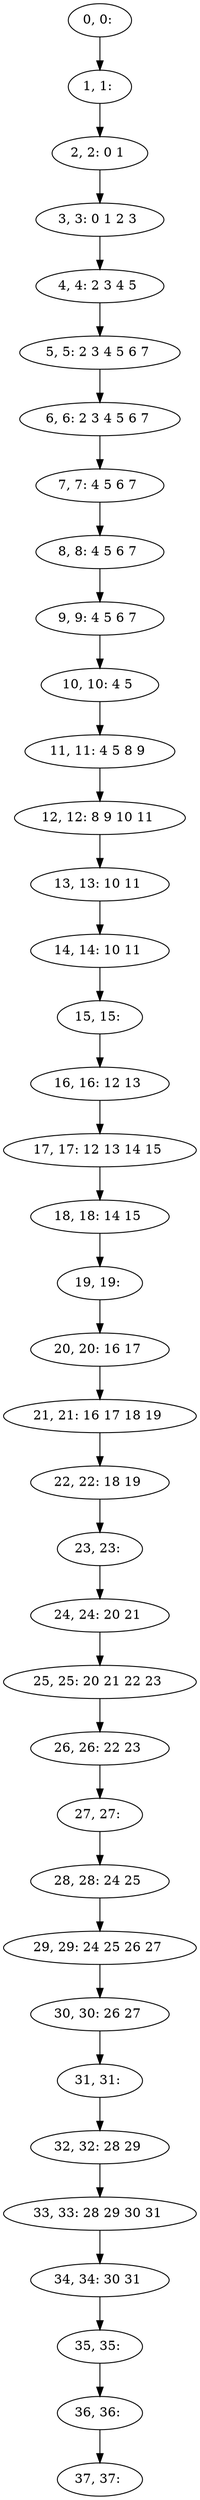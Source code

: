 digraph G {
0[label="0, 0: "];
1[label="1, 1: "];
2[label="2, 2: 0 1 "];
3[label="3, 3: 0 1 2 3 "];
4[label="4, 4: 2 3 4 5 "];
5[label="5, 5: 2 3 4 5 6 7 "];
6[label="6, 6: 2 3 4 5 6 7 "];
7[label="7, 7: 4 5 6 7 "];
8[label="8, 8: 4 5 6 7 "];
9[label="9, 9: 4 5 6 7 "];
10[label="10, 10: 4 5 "];
11[label="11, 11: 4 5 8 9 "];
12[label="12, 12: 8 9 10 11 "];
13[label="13, 13: 10 11 "];
14[label="14, 14: 10 11 "];
15[label="15, 15: "];
16[label="16, 16: 12 13 "];
17[label="17, 17: 12 13 14 15 "];
18[label="18, 18: 14 15 "];
19[label="19, 19: "];
20[label="20, 20: 16 17 "];
21[label="21, 21: 16 17 18 19 "];
22[label="22, 22: 18 19 "];
23[label="23, 23: "];
24[label="24, 24: 20 21 "];
25[label="25, 25: 20 21 22 23 "];
26[label="26, 26: 22 23 "];
27[label="27, 27: "];
28[label="28, 28: 24 25 "];
29[label="29, 29: 24 25 26 27 "];
30[label="30, 30: 26 27 "];
31[label="31, 31: "];
32[label="32, 32: 28 29 "];
33[label="33, 33: 28 29 30 31 "];
34[label="34, 34: 30 31 "];
35[label="35, 35: "];
36[label="36, 36: "];
37[label="37, 37: "];
0->1 ;
1->2 ;
2->3 ;
3->4 ;
4->5 ;
5->6 ;
6->7 ;
7->8 ;
8->9 ;
9->10 ;
10->11 ;
11->12 ;
12->13 ;
13->14 ;
14->15 ;
15->16 ;
16->17 ;
17->18 ;
18->19 ;
19->20 ;
20->21 ;
21->22 ;
22->23 ;
23->24 ;
24->25 ;
25->26 ;
26->27 ;
27->28 ;
28->29 ;
29->30 ;
30->31 ;
31->32 ;
32->33 ;
33->34 ;
34->35 ;
35->36 ;
36->37 ;
}
